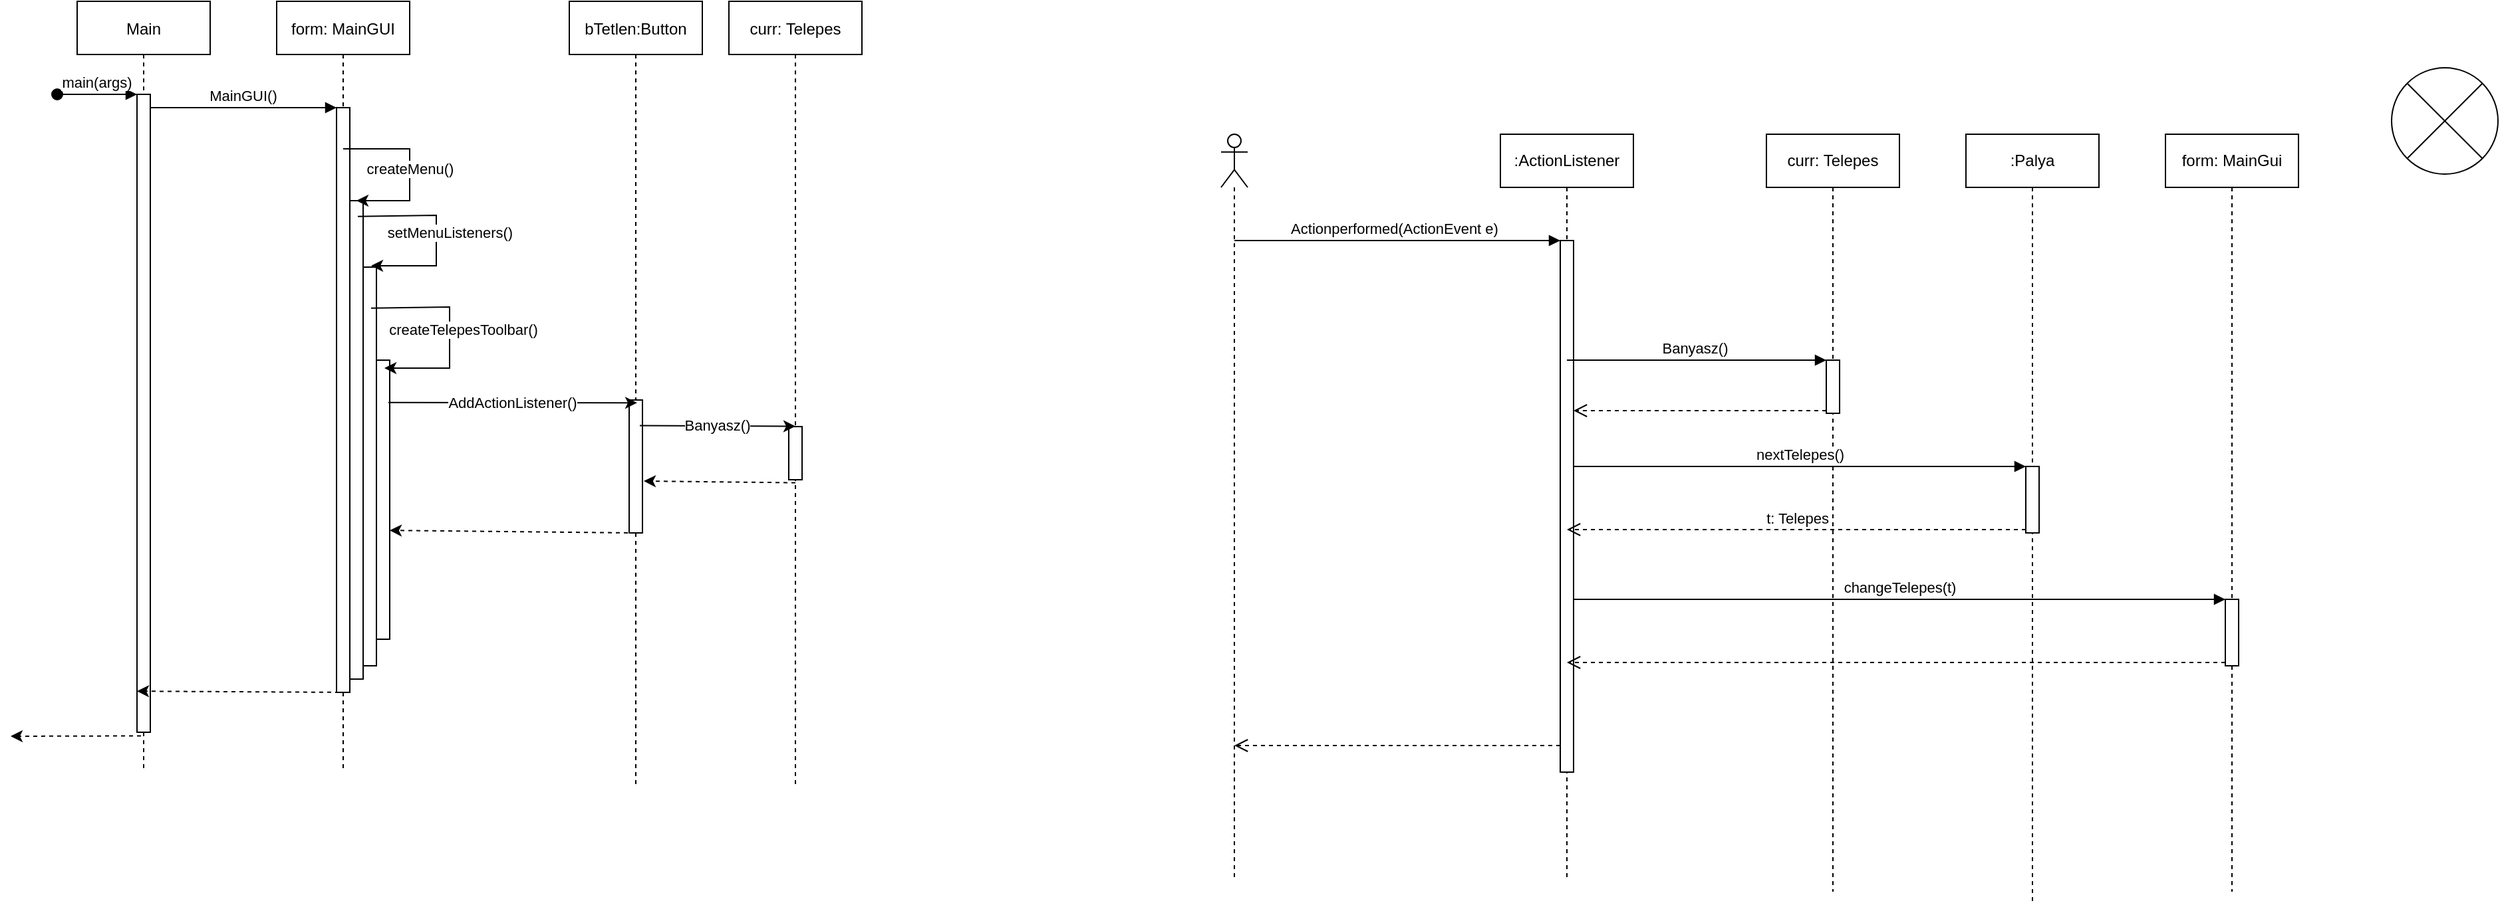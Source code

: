 <mxfile version="14.6.6" type="github">
  <diagram id="kgpKYQtTHZ0yAKxKKP6v" name="Page-1">
    <mxGraphModel dx="1117" dy="676" grid="1" gridSize="10" guides="1" tooltips="1" connect="1" arrows="1" fold="1" page="1" pageScale="1" pageWidth="850" pageHeight="1100" math="0" shadow="0">
      <root>
        <mxCell id="0" />
        <mxCell id="1" parent="0" />
        <mxCell id="3XGA40SeFet_fJ9fRiDb-1" value="Main" style="shape=umlLifeline;perimeter=lifelinePerimeter;container=1;collapsible=0;recursiveResize=0;rounded=0;shadow=0;strokeWidth=1;" vertex="1" parent="1">
          <mxGeometry x="80" y="80" width="100" height="580" as="geometry" />
        </mxCell>
        <mxCell id="3XGA40SeFet_fJ9fRiDb-2" value="" style="points=[];perimeter=orthogonalPerimeter;rounded=0;shadow=0;strokeWidth=1;" vertex="1" parent="3XGA40SeFet_fJ9fRiDb-1">
          <mxGeometry x="45" y="70" width="10" height="480" as="geometry" />
        </mxCell>
        <mxCell id="3XGA40SeFet_fJ9fRiDb-3" value="main(args)" style="verticalAlign=bottom;startArrow=oval;endArrow=block;startSize=8;shadow=0;strokeWidth=1;" edge="1" parent="3XGA40SeFet_fJ9fRiDb-1" target="3XGA40SeFet_fJ9fRiDb-2">
          <mxGeometry relative="1" as="geometry">
            <mxPoint x="-15" y="70" as="sourcePoint" />
          </mxGeometry>
        </mxCell>
        <mxCell id="3XGA40SeFet_fJ9fRiDb-4" value="form: MainGUI" style="shape=umlLifeline;perimeter=lifelinePerimeter;container=1;collapsible=0;recursiveResize=0;rounded=0;shadow=0;strokeWidth=1;" vertex="1" parent="1">
          <mxGeometry x="230" y="80" width="100" height="580" as="geometry" />
        </mxCell>
        <mxCell id="3XGA40SeFet_fJ9fRiDb-5" value="" style="points=[];perimeter=orthogonalPerimeter;rounded=0;shadow=0;strokeWidth=1;" vertex="1" parent="3XGA40SeFet_fJ9fRiDb-4">
          <mxGeometry x="75" y="270" width="10" height="210" as="geometry" />
        </mxCell>
        <mxCell id="3XGA40SeFet_fJ9fRiDb-6" value="" style="points=[];perimeter=orthogonalPerimeter;rounded=0;shadow=0;strokeWidth=1;" vertex="1" parent="3XGA40SeFet_fJ9fRiDb-4">
          <mxGeometry x="65" y="200" width="10" height="300" as="geometry" />
        </mxCell>
        <mxCell id="3XGA40SeFet_fJ9fRiDb-7" value="" style="points=[];perimeter=orthogonalPerimeter;rounded=0;shadow=0;strokeWidth=1;" vertex="1" parent="3XGA40SeFet_fJ9fRiDb-4">
          <mxGeometry x="55" y="150" width="10" height="360" as="geometry" />
        </mxCell>
        <mxCell id="3XGA40SeFet_fJ9fRiDb-8" value="" style="points=[];perimeter=orthogonalPerimeter;rounded=0;shadow=0;strokeWidth=1;" vertex="1" parent="3XGA40SeFet_fJ9fRiDb-4">
          <mxGeometry x="45" y="80" width="10" height="440" as="geometry" />
        </mxCell>
        <mxCell id="3XGA40SeFet_fJ9fRiDb-9" value="createMenu()&lt;span style=&quot;color: rgba(0 , 0 , 0 , 0) ; font-family: monospace ; font-size: 0px ; background-color: rgb(248 , 249 , 250)&quot;&gt;%3CmxGraphModel%3E%3Croot%3E%3CmxCell%20id%3D%220%22%2F%3E%3CmxCell%20id%3D%221%22%20parent%3D%220%22%2F%3E%3CmxCell%20id%3D%222%22%20value%3D%22form%3A%20MainGUI%22%20style%3D%22shape%3DumlLifeline%3Bperimeter%3DlifelinePerimeter%3Bcontainer%3D1%3Bcollapsible%3D0%3BrecursiveResize%3D0%3Brounded%3D0%3Bshadow%3D0%3BstrokeWidth%3D1%3B%22%20vertex%3D%221%22%20parent%3D%221%22%3E%3CmxGeometry%20x%3D%22300%22%20y%3D%2280%22%20width%3D%22100%22%20height%3D%22300%22%20as%3D%22geometry%22%2F%3E%3C%2FmxCell%3E%3CmxCell%20id%3D%223%22%20value%3D%22%22%20style%3D%22points%3D%5B%5D%3Bperimeter%3DorthogonalPerimeter%3Brounded%3D0%3Bshadow%3D0%3BstrokeWidth%3D1%3B%22%20vertex%3D%221%22%20parent%3D%222%22%3E%3CmxGeometry%20x%3D%2245%22%20y%3D%2280%22%20width%3D%2210%22%20height%3D%22160%22%20as%3D%22geometry%22%2F%3E%3C%2FmxCell%3E%3C%2Froot%3E%3C%2FmxGraphModel%3E&lt;/span&gt;" style="endArrow=classic;html=1;rounded=0;" edge="1" parent="3XGA40SeFet_fJ9fRiDb-4">
          <mxGeometry width="50" height="50" relative="1" as="geometry">
            <mxPoint x="50" y="111" as="sourcePoint" />
            <mxPoint x="60" y="150" as="targetPoint" />
            <Array as="points">
              <mxPoint x="100" y="111" />
              <mxPoint x="100" y="150" />
            </Array>
          </mxGeometry>
        </mxCell>
        <mxCell id="3XGA40SeFet_fJ9fRiDb-10" value="setMenuListeners()" style="endArrow=classic;html=1;rounded=0;startArrow=none;exitX=0.6;exitY=0.033;exitDx=0;exitDy=0;exitPerimeter=0;" edge="1" parent="3XGA40SeFet_fJ9fRiDb-4" source="3XGA40SeFet_fJ9fRiDb-7">
          <mxGeometry x="-0.006" y="10" width="50" height="50" relative="1" as="geometry">
            <mxPoint x="70" y="156" as="sourcePoint" />
            <mxPoint x="71" y="199" as="targetPoint" />
            <Array as="points">
              <mxPoint x="120" y="161" />
              <mxPoint x="120" y="199" />
            </Array>
            <mxPoint as="offset" />
          </mxGeometry>
        </mxCell>
        <mxCell id="3XGA40SeFet_fJ9fRiDb-11" value="createTelepesToolbar()" style="endArrow=classic;html=1;rounded=0;startArrow=none;exitX=0.6;exitY=0.103;exitDx=0;exitDy=0;exitPerimeter=0;" edge="1" parent="3XGA40SeFet_fJ9fRiDb-4" source="3XGA40SeFet_fJ9fRiDb-6">
          <mxGeometry x="-0.006" y="10" width="50" height="50" relative="1" as="geometry">
            <mxPoint x="83" y="230" as="sourcePoint" />
            <mxPoint x="81" y="276" as="targetPoint" />
            <Array as="points">
              <mxPoint x="130" y="230" />
              <mxPoint x="130" y="276" />
            </Array>
            <mxPoint as="offset" />
          </mxGeometry>
        </mxCell>
        <mxCell id="3XGA40SeFet_fJ9fRiDb-12" value="MainGUI()" style="verticalAlign=bottom;endArrow=block;entryX=0;entryY=0;shadow=0;strokeWidth=1;" edge="1" parent="1" source="3XGA40SeFet_fJ9fRiDb-2" target="3XGA40SeFet_fJ9fRiDb-8">
          <mxGeometry relative="1" as="geometry">
            <mxPoint x="275" y="160" as="sourcePoint" />
          </mxGeometry>
        </mxCell>
        <mxCell id="3XGA40SeFet_fJ9fRiDb-13" value="bTetlen:Button" style="shape=umlLifeline;perimeter=lifelinePerimeter;container=1;collapsible=0;recursiveResize=0;rounded=0;shadow=0;strokeWidth=1;" vertex="1" parent="1">
          <mxGeometry x="450" y="80" width="100" height="590" as="geometry" />
        </mxCell>
        <mxCell id="3XGA40SeFet_fJ9fRiDb-14" value="" style="points=[];perimeter=orthogonalPerimeter;rounded=0;shadow=0;strokeWidth=1;" vertex="1" parent="3XGA40SeFet_fJ9fRiDb-13">
          <mxGeometry x="45" y="300" width="10" height="100" as="geometry" />
        </mxCell>
        <mxCell id="3XGA40SeFet_fJ9fRiDb-15" value="AddActionListener()" style="endArrow=classic;html=1;exitX=0.9;exitY=0.152;exitDx=0;exitDy=0;exitPerimeter=0;entryX=0.51;entryY=0.512;entryDx=0;entryDy=0;entryPerimeter=0;" edge="1" parent="1" source="3XGA40SeFet_fJ9fRiDb-5" target="3XGA40SeFet_fJ9fRiDb-13">
          <mxGeometry width="50" height="50" relative="1" as="geometry">
            <mxPoint x="400" y="450" as="sourcePoint" />
            <mxPoint x="497" y="386" as="targetPoint" />
          </mxGeometry>
        </mxCell>
        <mxCell id="3XGA40SeFet_fJ9fRiDb-16" value="curr: Telepes" style="shape=umlLifeline;perimeter=lifelinePerimeter;container=1;collapsible=0;recursiveResize=0;rounded=0;shadow=0;strokeWidth=1;" vertex="1" parent="1">
          <mxGeometry x="570" y="80" width="100" height="590" as="geometry" />
        </mxCell>
        <mxCell id="3XGA40SeFet_fJ9fRiDb-17" value="" style="points=[];perimeter=orthogonalPerimeter;rounded=0;shadow=0;strokeWidth=1;" vertex="1" parent="3XGA40SeFet_fJ9fRiDb-16">
          <mxGeometry x="45" y="320" width="10" height="40" as="geometry" />
        </mxCell>
        <mxCell id="3XGA40SeFet_fJ9fRiDb-18" value="Banyasz()" style="endArrow=classic;html=1;exitX=0.53;exitY=0.541;exitDx=0;exitDy=0;exitPerimeter=0;entryX=0.5;entryY=0.542;entryDx=0;entryDy=0;entryPerimeter=0;" edge="1" parent="1" source="3XGA40SeFet_fJ9fRiDb-13" target="3XGA40SeFet_fJ9fRiDb-16">
          <mxGeometry width="50" height="50" relative="1" as="geometry">
            <mxPoint x="400" y="450" as="sourcePoint" />
            <mxPoint x="450" y="400" as="targetPoint" />
          </mxGeometry>
        </mxCell>
        <mxCell id="3XGA40SeFet_fJ9fRiDb-19" value="" style="endArrow=classic;html=1;exitX=0.5;exitY=0.614;exitDx=0;exitDy=0;exitPerimeter=0;dashed=1;" edge="1" parent="1" source="3XGA40SeFet_fJ9fRiDb-16">
          <mxGeometry width="50" height="50" relative="1" as="geometry">
            <mxPoint x="400" y="450" as="sourcePoint" />
            <mxPoint x="506" y="441" as="targetPoint" />
          </mxGeometry>
        </mxCell>
        <mxCell id="3XGA40SeFet_fJ9fRiDb-20" value="" style="endArrow=classic;html=1;dashed=1;entryX=1;entryY=0.61;entryDx=0;entryDy=0;entryPerimeter=0;" edge="1" parent="1" target="3XGA40SeFet_fJ9fRiDb-5">
          <mxGeometry width="50" height="50" relative="1" as="geometry">
            <mxPoint x="500" y="480" as="sourcePoint" />
            <mxPoint x="380" y="480" as="targetPoint" />
          </mxGeometry>
        </mxCell>
        <mxCell id="3XGA40SeFet_fJ9fRiDb-21" value="" style="endArrow=classic;html=1;dashed=1;entryX=0.45;entryY=0.895;entryDx=0;entryDy=0;entryPerimeter=0;exitX=0.8;exitY=1;exitDx=0;exitDy=0;exitPerimeter=0;" edge="1" parent="1" source="3XGA40SeFet_fJ9fRiDb-8" target="3XGA40SeFet_fJ9fRiDb-1">
          <mxGeometry width="50" height="50" relative="1" as="geometry">
            <mxPoint x="275" y="581.9" as="sourcePoint" />
            <mxPoint x="90" y="580.0" as="targetPoint" />
          </mxGeometry>
        </mxCell>
        <mxCell id="3XGA40SeFet_fJ9fRiDb-22" value="" style="endArrow=classic;html=1;dashed=1;exitX=0.48;exitY=0.953;exitDx=0;exitDy=0;exitPerimeter=0;" edge="1" parent="1" source="3XGA40SeFet_fJ9fRiDb-1">
          <mxGeometry width="50" height="50" relative="1" as="geometry">
            <mxPoint x="130" y="590" as="sourcePoint" />
            <mxPoint x="30" y="633" as="targetPoint" />
          </mxGeometry>
        </mxCell>
        <mxCell id="3XGA40SeFet_fJ9fRiDb-24" value=":ActionListener" style="shape=umlLifeline;perimeter=lifelinePerimeter;whiteSpace=wrap;html=1;container=1;collapsible=0;recursiveResize=0;outlineConnect=0;" vertex="1" parent="1">
          <mxGeometry x="1150" y="180" width="100" height="560" as="geometry" />
        </mxCell>
        <mxCell id="3XGA40SeFet_fJ9fRiDb-25" value="" style="html=1;points=[];perimeter=orthogonalPerimeter;" vertex="1" parent="3XGA40SeFet_fJ9fRiDb-24">
          <mxGeometry x="45" y="80" width="10" height="400" as="geometry" />
        </mxCell>
        <mxCell id="3XGA40SeFet_fJ9fRiDb-26" value="" style="shape=umlLifeline;participant=umlActor;perimeter=lifelinePerimeter;whiteSpace=wrap;html=1;container=1;collapsible=0;recursiveResize=0;verticalAlign=top;spacingTop=36;outlineConnect=0;" vertex="1" parent="1">
          <mxGeometry x="940" y="180" width="20" height="560" as="geometry" />
        </mxCell>
        <mxCell id="3XGA40SeFet_fJ9fRiDb-27" value="Actionperformed(ActionEvent e)" style="html=1;verticalAlign=bottom;endArrow=block;entryX=0;entryY=0;" edge="1" parent="1" source="3XGA40SeFet_fJ9fRiDb-26" target="3XGA40SeFet_fJ9fRiDb-25">
          <mxGeometry x="-0.021" relative="1" as="geometry">
            <mxPoint x="1015" y="230" as="sourcePoint" />
            <mxPoint as="offset" />
          </mxGeometry>
        </mxCell>
        <mxCell id="3XGA40SeFet_fJ9fRiDb-28" value="" style="html=1;verticalAlign=bottom;endArrow=open;dashed=1;endSize=8;exitX=0;exitY=0.95;" edge="1" parent="1" source="3XGA40SeFet_fJ9fRiDb-25" target="3XGA40SeFet_fJ9fRiDb-26">
          <mxGeometry x="0.102" y="-58" relative="1" as="geometry">
            <mxPoint x="1015" y="306" as="targetPoint" />
            <mxPoint as="offset" />
          </mxGeometry>
        </mxCell>
        <mxCell id="3XGA40SeFet_fJ9fRiDb-33" value="curr: Telepes" style="shape=umlLifeline;perimeter=lifelinePerimeter;whiteSpace=wrap;html=1;container=1;collapsible=0;recursiveResize=0;outlineConnect=0;" vertex="1" parent="1">
          <mxGeometry x="1350" y="180" width="100" height="570" as="geometry" />
        </mxCell>
        <mxCell id="3XGA40SeFet_fJ9fRiDb-34" value="" style="html=1;points=[];perimeter=orthogonalPerimeter;" vertex="1" parent="3XGA40SeFet_fJ9fRiDb-33">
          <mxGeometry x="45" y="170" width="10" height="40" as="geometry" />
        </mxCell>
        <mxCell id="3XGA40SeFet_fJ9fRiDb-36" value="Banyasz()" style="html=1;verticalAlign=bottom;endArrow=block;entryX=0;entryY=0;" edge="1" parent="1" source="3XGA40SeFet_fJ9fRiDb-24" target="3XGA40SeFet_fJ9fRiDb-34">
          <mxGeometry x="-0.018" relative="1" as="geometry">
            <mxPoint x="1415" y="335" as="sourcePoint" />
            <mxPoint as="offset" />
          </mxGeometry>
        </mxCell>
        <mxCell id="3XGA40SeFet_fJ9fRiDb-37" value="" style="html=1;verticalAlign=bottom;endArrow=open;dashed=1;endSize=8;exitX=0;exitY=0.95;" edge="1" parent="1" source="3XGA40SeFet_fJ9fRiDb-34" target="3XGA40SeFet_fJ9fRiDb-25">
          <mxGeometry relative="1" as="geometry">
            <mxPoint x="1415" y="411" as="targetPoint" />
          </mxGeometry>
        </mxCell>
        <mxCell id="3XGA40SeFet_fJ9fRiDb-38" value=":Palya" style="shape=umlLifeline;perimeter=lifelinePerimeter;whiteSpace=wrap;html=1;container=1;collapsible=0;recursiveResize=0;outlineConnect=0;" vertex="1" parent="1">
          <mxGeometry x="1500" y="180" width="100" height="580" as="geometry" />
        </mxCell>
        <mxCell id="3XGA40SeFet_fJ9fRiDb-39" value="" style="html=1;points=[];perimeter=orthogonalPerimeter;" vertex="1" parent="3XGA40SeFet_fJ9fRiDb-38">
          <mxGeometry x="45" y="250" width="10" height="50" as="geometry" />
        </mxCell>
        <mxCell id="3XGA40SeFet_fJ9fRiDb-40" value="nextTelepes()" style="html=1;verticalAlign=bottom;endArrow=block;entryX=0;entryY=0;" edge="1" parent="1" source="3XGA40SeFet_fJ9fRiDb-25" target="3XGA40SeFet_fJ9fRiDb-39">
          <mxGeometry relative="1" as="geometry">
            <mxPoint x="1555" y="480" as="sourcePoint" />
          </mxGeometry>
        </mxCell>
        <mxCell id="3XGA40SeFet_fJ9fRiDb-41" value="t: Telepes" style="html=1;verticalAlign=bottom;endArrow=open;dashed=1;endSize=8;exitX=0;exitY=0.95;" edge="1" parent="1" source="3XGA40SeFet_fJ9fRiDb-39" target="3XGA40SeFet_fJ9fRiDb-24">
          <mxGeometry relative="1" as="geometry">
            <mxPoint x="1555" y="556" as="targetPoint" />
          </mxGeometry>
        </mxCell>
        <mxCell id="3XGA40SeFet_fJ9fRiDb-47" value="form: MainGui" style="shape=umlLifeline;perimeter=lifelinePerimeter;whiteSpace=wrap;html=1;container=1;collapsible=0;recursiveResize=0;outlineConnect=0;" vertex="1" parent="1">
          <mxGeometry x="1650" y="180" width="100" height="570" as="geometry" />
        </mxCell>
        <mxCell id="3XGA40SeFet_fJ9fRiDb-48" value="" style="html=1;points=[];perimeter=orthogonalPerimeter;" vertex="1" parent="3XGA40SeFet_fJ9fRiDb-47">
          <mxGeometry x="45" y="350" width="10" height="50" as="geometry" />
        </mxCell>
        <mxCell id="3XGA40SeFet_fJ9fRiDb-49" value="changeTelepes(t)" style="html=1;verticalAlign=bottom;endArrow=block;entryX=0;entryY=0;" edge="1" parent="1" source="3XGA40SeFet_fJ9fRiDb-25" target="3XGA40SeFet_fJ9fRiDb-48">
          <mxGeometry relative="1" as="geometry">
            <mxPoint x="1675" y="610" as="sourcePoint" />
          </mxGeometry>
        </mxCell>
        <mxCell id="3XGA40SeFet_fJ9fRiDb-50" value="" style="html=1;verticalAlign=bottom;endArrow=open;dashed=1;endSize=8;exitX=0;exitY=0.95;" edge="1" parent="1" source="3XGA40SeFet_fJ9fRiDb-48" target="3XGA40SeFet_fJ9fRiDb-24">
          <mxGeometry relative="1" as="geometry">
            <mxPoint x="1675" y="686" as="targetPoint" />
          </mxGeometry>
        </mxCell>
        <mxCell id="3XGA40SeFet_fJ9fRiDb-51" value="" style="shape=sumEllipse;perimeter=ellipsePerimeter;whiteSpace=wrap;html=1;backgroundOutline=1;" vertex="1" parent="1">
          <mxGeometry x="1820" y="130" width="80" height="80" as="geometry" />
        </mxCell>
      </root>
    </mxGraphModel>
  </diagram>
</mxfile>
